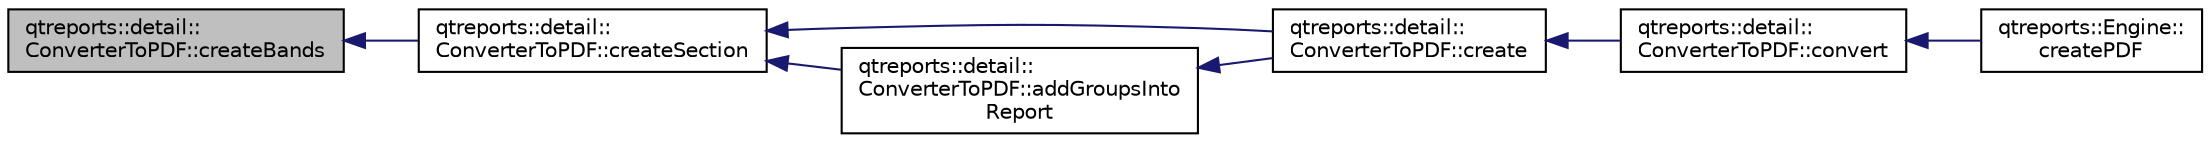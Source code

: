 digraph "qtreports::detail::ConverterToPDF::createBands"
{
 // INTERACTIVE_SVG=YES
  bgcolor="transparent";
  edge [fontname="Helvetica",fontsize="10",labelfontname="Helvetica",labelfontsize="10"];
  node [fontname="Helvetica",fontsize="10",shape=record];
  rankdir="LR";
  Node1 [label="qtreports::detail::\lConverterToPDF::createBands",height=0.2,width=0.4,color="black", fillcolor="grey75", style="filled", fontcolor="black"];
  Node1 -> Node2 [dir="back",color="midnightblue",fontsize="10",style="solid",fontname="Helvetica"];
  Node2 [label="qtreports::detail::\lConverterToPDF::createSection",height=0.2,width=0.4,color="black",URL="$classqtreports_1_1detail_1_1_converter_to_p_d_f.html#a5d9212cf5250d8d938359c417537337c",tooltip="Создает секцию. "];
  Node2 -> Node3 [dir="back",color="midnightblue",fontsize="10",style="solid",fontname="Helvetica"];
  Node3 [label="qtreports::detail::\lConverterToPDF::create",height=0.2,width=0.4,color="black",URL="$classqtreports_1_1detail_1_1_converter_to_p_d_f.html#aad8435572f5ba065f8f2fef428d97b22",tooltip="Конвертирует отчет в PDF документ. "];
  Node3 -> Node4 [dir="back",color="midnightblue",fontsize="10",style="solid",fontname="Helvetica"];
  Node4 [label="qtreports::detail::\lConverterToPDF::convert",height=0.2,width=0.4,color="black",URL="$classqtreports_1_1detail_1_1_converter_to_p_d_f.html#af39953d8db1bdcbbcf59cc00b05747eb",tooltip="Запускает процесс конвертации. "];
  Node4 -> Node5 [dir="back",color="midnightblue",fontsize="10",style="solid",fontname="Helvetica"];
  Node5 [label="qtreports::Engine::\lcreatePDF",height=0.2,width=0.4,color="black",URL="$classqtreports_1_1_engine.html#a34b6ccdf31af3bd275d9fb95100c6bda",tooltip="Создает PDF документ отчета по указанному пути "];
  Node2 -> Node6 [dir="back",color="midnightblue",fontsize="10",style="solid",fontname="Helvetica"];
  Node6 [label="qtreports::detail::\lConverterToPDF::addGroupsInto\lReport",height=0.2,width=0.4,color="black",URL="$classqtreports_1_1detail_1_1_converter_to_p_d_f.html#adda58d86ecfee05cdcc5e5ce161926ff",tooltip="Добавляет группу в репорт. "];
  Node6 -> Node3 [dir="back",color="midnightblue",fontsize="10",style="solid",fontname="Helvetica"];
}
